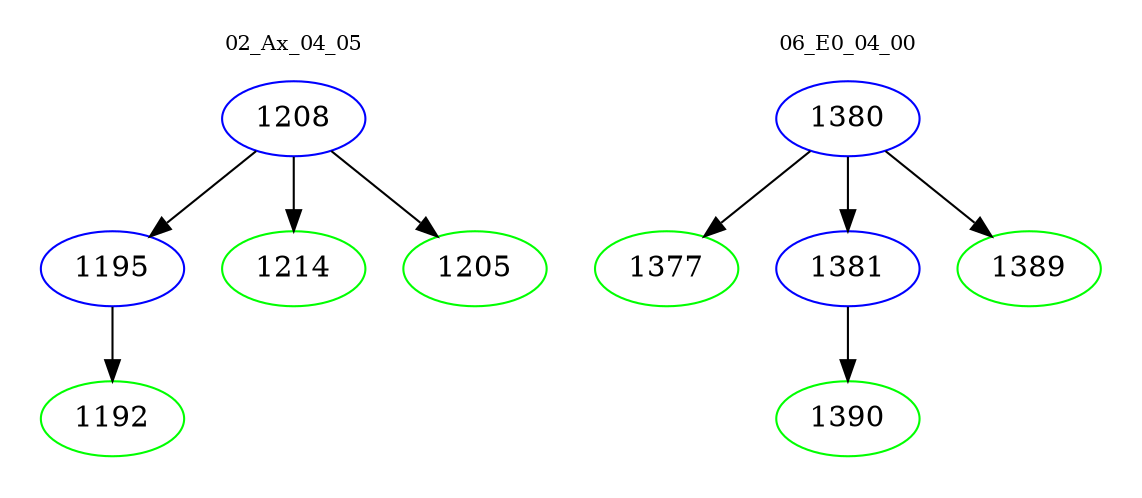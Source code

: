 digraph{
subgraph cluster_0 {
color = white
label = "02_Ax_04_05";
fontsize=10;
T0_1208 [label="1208", color="blue"]
T0_1208 -> T0_1195 [color="black"]
T0_1195 [label="1195", color="blue"]
T0_1195 -> T0_1192 [color="black"]
T0_1192 [label="1192", color="green"]
T0_1208 -> T0_1214 [color="black"]
T0_1214 [label="1214", color="green"]
T0_1208 -> T0_1205 [color="black"]
T0_1205 [label="1205", color="green"]
}
subgraph cluster_1 {
color = white
label = "06_E0_04_00";
fontsize=10;
T1_1380 [label="1380", color="blue"]
T1_1380 -> T1_1377 [color="black"]
T1_1377 [label="1377", color="green"]
T1_1380 -> T1_1381 [color="black"]
T1_1381 [label="1381", color="blue"]
T1_1381 -> T1_1390 [color="black"]
T1_1390 [label="1390", color="green"]
T1_1380 -> T1_1389 [color="black"]
T1_1389 [label="1389", color="green"]
}
}

